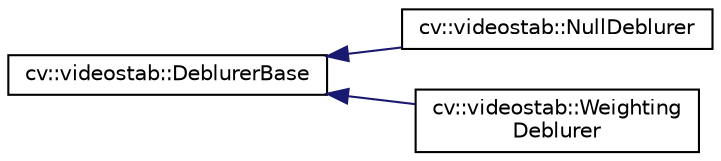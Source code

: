 digraph "Graphical Class Hierarchy"
{
 // LATEX_PDF_SIZE
  edge [fontname="Helvetica",fontsize="10",labelfontname="Helvetica",labelfontsize="10"];
  node [fontname="Helvetica",fontsize="10",shape=record];
  rankdir="LR";
  Node0 [label="cv::videostab::DeblurerBase",height=0.2,width=0.4,color="black", fillcolor="white", style="filled",URL="$classcv_1_1videostab_1_1_deblurer_base.html",tooltip=" "];
  Node0 -> Node1 [dir="back",color="midnightblue",fontsize="10",style="solid",fontname="Helvetica"];
  Node1 [label="cv::videostab::NullDeblurer",height=0.2,width=0.4,color="black", fillcolor="white", style="filled",URL="$classcv_1_1videostab_1_1_null_deblurer.html",tooltip=" "];
  Node0 -> Node2 [dir="back",color="midnightblue",fontsize="10",style="solid",fontname="Helvetica"];
  Node2 [label="cv::videostab::Weighting\lDeblurer",height=0.2,width=0.4,color="black", fillcolor="white", style="filled",URL="$classcv_1_1videostab_1_1_weighting_deblurer.html",tooltip=" "];
}
